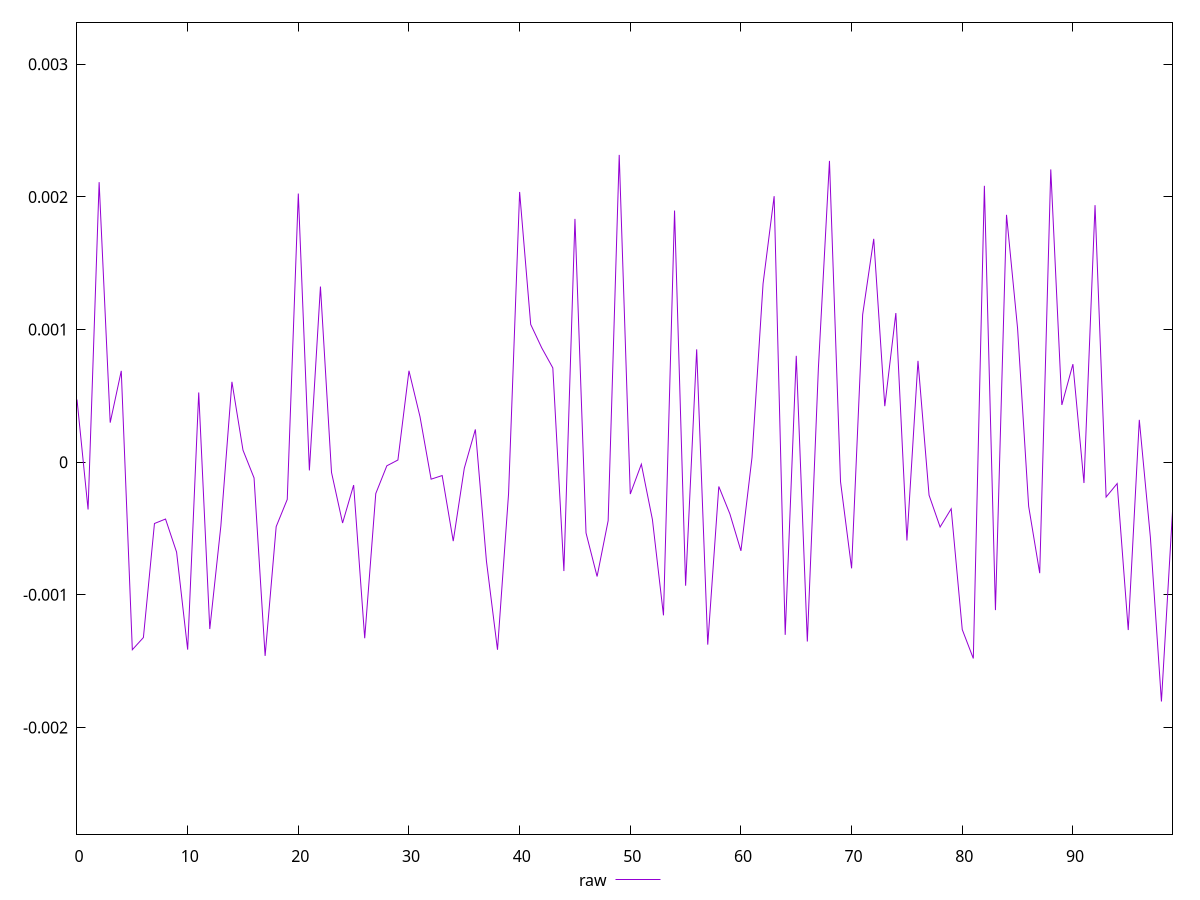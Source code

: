 reset

$raw <<EOF
0 0.00047239516586498745
1 -0.00035699418293635017
2 0.0021116883696541953
3 0.00029808671430149174
4 0.0006885867932651405
5 -0.0014144395389354455
6 -0.0013225284317089122
7 -0.0004624448205881052
8 -0.0004287810406681955
9 -0.000678547533795508
10 -0.0014138440660520653
11 0.0005253656951442239
12 -0.0012584903013379625
13 -0.00048111429771590525
14 0.0006058932722382351
15 0.00009070402514241988
16 -0.000118707793724325
17 -0.0014610302110545884
18 -0.0004859948453034793
19 -0.0002808476425587611
20 0.0020257410769750394
21 -0.00006212328353510238
22 0.001324481339808252
23 -0.00007733377000313374
24 -0.00045872987503055713
25 -0.00017274823195184558
26 -0.0013278656782878303
27 -0.0002367216145690673
28 -0.000027347023550435
29 0.000016406225126659734
30 0.0006893239333744985
31 0.00034168687376631284
32 -0.00012823193350769007
33 -0.00010091950104106212
34 -0.0005954545729304026
35 -0.00004563985632215633
36 0.00024700248909347163
37 -0.00074535459810907
38 -0.001414594605061535
39 -0.00023784071057776217
40 0.002037868432492067
41 0.0010390490669240596
42 0.0008617207155831738
43 0.0007108886571700571
44 -0.0008210376664379946
45 0.0018345120345827346
46 -0.0005334832608604303
47 -0.0008621109607795038
48 -0.0004412051870369235
49 0.002317303860980198
50 -0.0002404398301718444
51 -0.00001522877674227513
52 -0.00043264071465712735
53 -0.001155106362209797
54 0.001897553126329933
55 -0.0009315145029729063
56 0.0008510180903262873
57 -0.0013761735182446096
58 -0.00018343532804999257
59 -0.0003898652673561695
60 -0.0006688320128172706
61 0.00003544518095026233
62 0.0013465147067140317
63 0.0020060890048571992
64 -0.0013022841221204048
65 0.0008020626853820698
66 -0.0013526178955870175
67 0.0007113442394371713
68 0.002271988718563301
69 -0.0001473088398240993
70 -0.000800827851088172
71 0.0011129859475331725
72 0.0016842970768185014
73 0.0004223506553702891
74 0.0011245211969510241
75 -0.0005905608995374747
76 0.0007642072293749261
77 -0.00024874026853318604
78 -0.0004889914156416472
79 -0.0003513663966411354
80 -0.001262383719463102
81 -0.0014802097558773027
82 0.0020842345617713546
83 -0.001115571819876611
84 0.0018654819343222647
85 0.0010087161031939115
86 -0.00033219459070880225
87 -0.0008370185090577533
88 0.002207965104728575
89 0.0004316095375121662
90 0.0007392868631323976
91 -0.0001571201736701486
92 0.001938514504499171
93 -0.00026303721629333116
94 -0.00016125161403099248
95 -0.0012660835193261985
96 0.0003193311017497605
97 -0.0005654505364382154
98 -0.0018050816229632158
99 -0.0003723393149758239
EOF

set key outside below
set xrange [0:99]
set yrange [-0.002805081622963216:0.003317303860980198]
set trange [-0.002805081622963216:0.003317303860980198]
set terminal svg size 640, 500 enhanced background rgb 'white'
set output "reprap/meta/score-difference/samples/pages+cached+noexternal+noimg/raw/values.svg"

plot $raw title "raw" with line

reset
